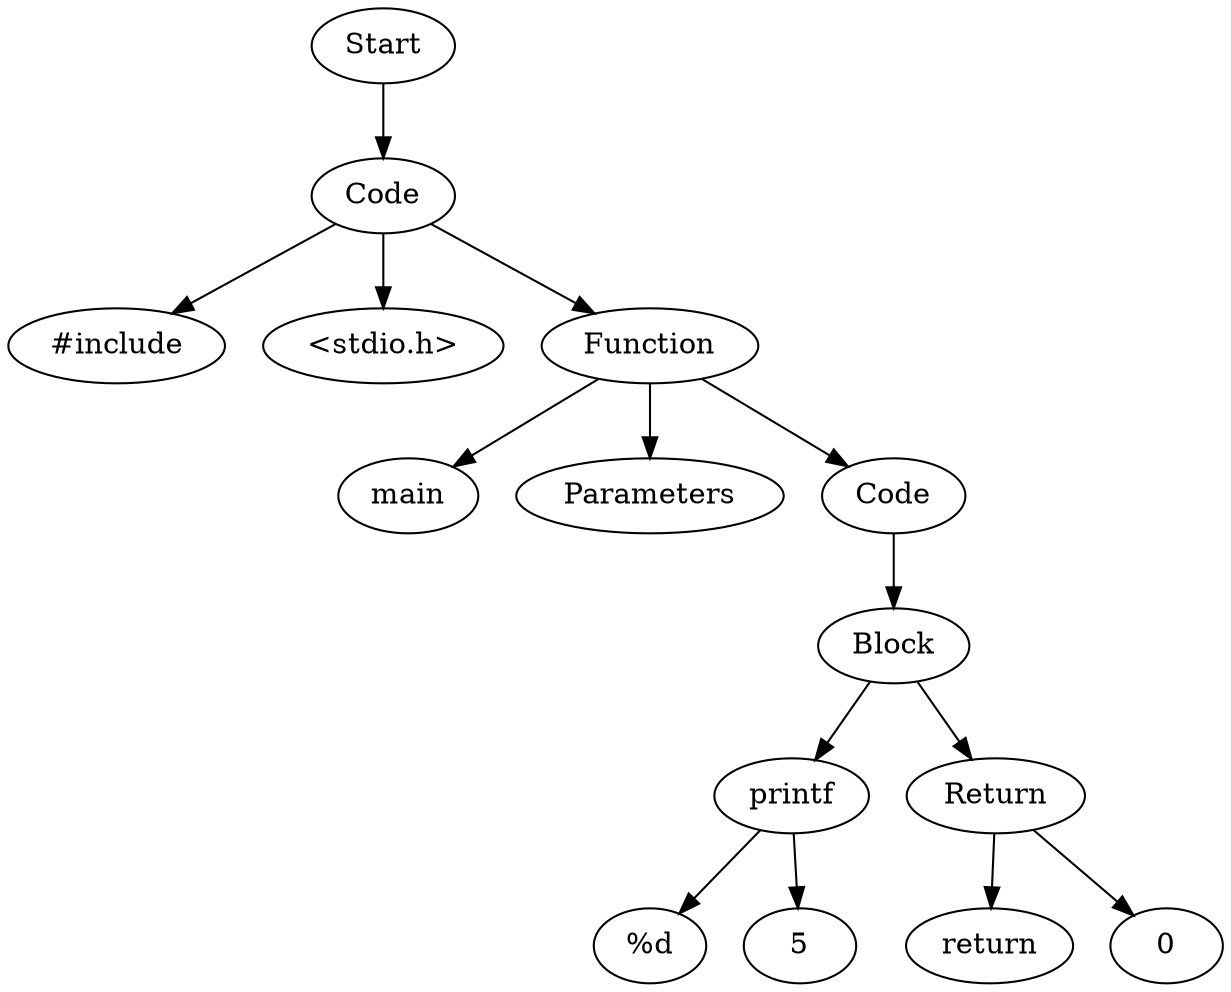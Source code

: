 digraph AST {
  "131613807492688" [label="Start"];
  "131613807492688" -> "131613807478864";
  "131613807478864" [label="Code"];
  "131613807478864" -> "131613807476992";
  "131613807478864" -> "131613807484528";
  "131613807478864" -> "131613807492064";
  "131613807476992" [label="#include"];
  "131613807484528" [label="<stdio.h>"];
  "131613807492064" [label="Function"];
  "131613807492064" -> "131613807481072";
  "131613807492064" -> "131613807488944";
  "131613807492064" -> "131613807477520";
  "131613807481072" [label="main"];
  "131613807488944" [label="Parameters"];
  "131613807477520" [label="Code"];
  "131613807477520" -> "131613807481360";
  "131613807481360" [label="Block"];
  "131613807481360" -> "131613807485536";
  "131613807481360" -> "131613807477040";
  "131613807485536" [label="printf"];
  "131613807485536" -> "131613806293584";
  "131613807485536" -> "131613807492352";
  "131613806293584" [label="%d"];
  "131613807492352" [label="5"];
  "131613807477040" [label="Return"];
  "131613807477040" -> "131613807487312";
  "131613807477040" -> "131613807481504";
  "131613807487312" [label="return"];
  "131613807481504" [label="0"];
}
